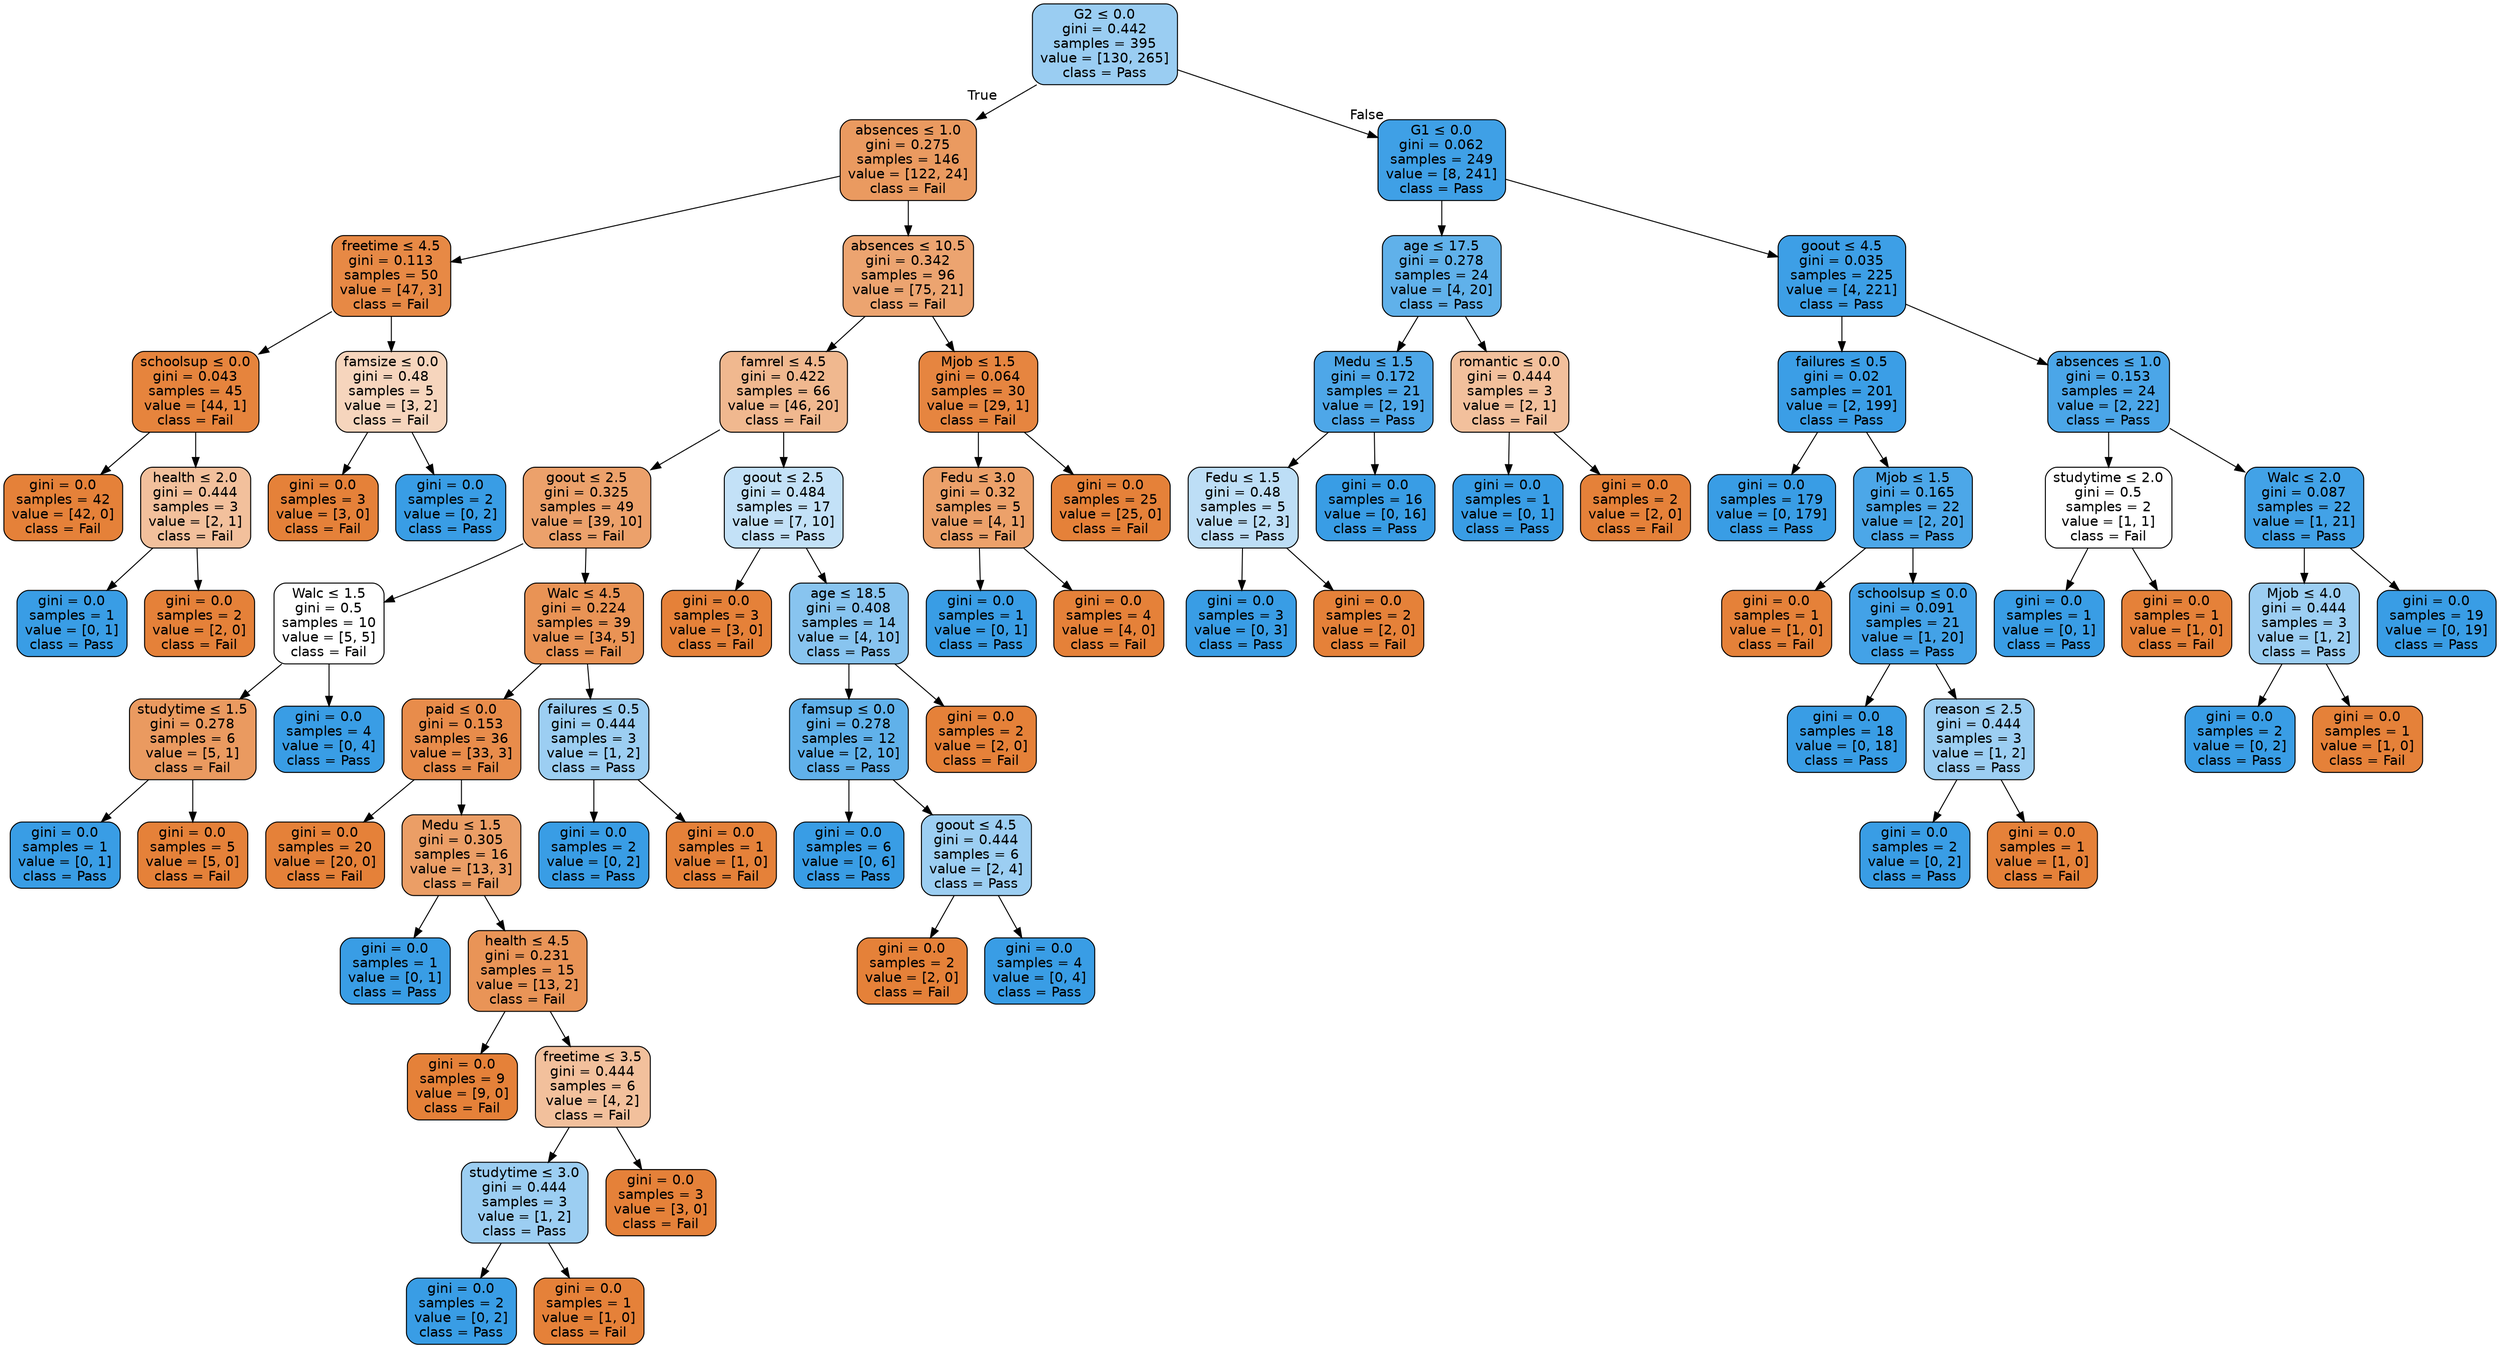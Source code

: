 digraph Tree {
node [shape=box, style="filled, rounded", color="black", fontname=helvetica] ;
edge [fontname=helvetica] ;
0 [label=<G2 &le; 0.0<br/>gini = 0.442<br/>samples = 395<br/>value = [130, 265]<br/>class = Pass>, fillcolor="#399de582"] ;
1 [label=<absences &le; 1.0<br/>gini = 0.275<br/>samples = 146<br/>value = [122, 24]<br/>class = Fail>, fillcolor="#e58139cd"] ;
0 -> 1 [labeldistance=2.5, labelangle=45, headlabel="True"] ;
2 [label=<freetime &le; 4.5<br/>gini = 0.113<br/>samples = 50<br/>value = [47, 3]<br/>class = Fail>, fillcolor="#e58139ef"] ;
1 -> 2 ;
3 [label=<schoolsup &le; 0.0<br/>gini = 0.043<br/>samples = 45<br/>value = [44, 1]<br/>class = Fail>, fillcolor="#e58139f9"] ;
2 -> 3 ;
4 [label=<gini = 0.0<br/>samples = 42<br/>value = [42, 0]<br/>class = Fail>, fillcolor="#e58139ff"] ;
3 -> 4 ;
5 [label=<health &le; 2.0<br/>gini = 0.444<br/>samples = 3<br/>value = [2, 1]<br/>class = Fail>, fillcolor="#e581397f"] ;
3 -> 5 ;
6 [label=<gini = 0.0<br/>samples = 1<br/>value = [0, 1]<br/>class = Pass>, fillcolor="#399de5ff"] ;
5 -> 6 ;
7 [label=<gini = 0.0<br/>samples = 2<br/>value = [2, 0]<br/>class = Fail>, fillcolor="#e58139ff"] ;
5 -> 7 ;
8 [label=<famsize &le; 0.0<br/>gini = 0.48<br/>samples = 5<br/>value = [3, 2]<br/>class = Fail>, fillcolor="#e5813955"] ;
2 -> 8 ;
9 [label=<gini = 0.0<br/>samples = 3<br/>value = [3, 0]<br/>class = Fail>, fillcolor="#e58139ff"] ;
8 -> 9 ;
10 [label=<gini = 0.0<br/>samples = 2<br/>value = [0, 2]<br/>class = Pass>, fillcolor="#399de5ff"] ;
8 -> 10 ;
11 [label=<absences &le; 10.5<br/>gini = 0.342<br/>samples = 96<br/>value = [75, 21]<br/>class = Fail>, fillcolor="#e58139b8"] ;
1 -> 11 ;
12 [label=<famrel &le; 4.5<br/>gini = 0.422<br/>samples = 66<br/>value = [46, 20]<br/>class = Fail>, fillcolor="#e5813990"] ;
11 -> 12 ;
13 [label=<goout &le; 2.5<br/>gini = 0.325<br/>samples = 49<br/>value = [39, 10]<br/>class = Fail>, fillcolor="#e58139be"] ;
12 -> 13 ;
14 [label=<Walc &le; 1.5<br/>gini = 0.5<br/>samples = 10<br/>value = [5, 5]<br/>class = Fail>, fillcolor="#e5813900"] ;
13 -> 14 ;
15 [label=<studytime &le; 1.5<br/>gini = 0.278<br/>samples = 6<br/>value = [5, 1]<br/>class = Fail>, fillcolor="#e58139cc"] ;
14 -> 15 ;
16 [label=<gini = 0.0<br/>samples = 1<br/>value = [0, 1]<br/>class = Pass>, fillcolor="#399de5ff"] ;
15 -> 16 ;
17 [label=<gini = 0.0<br/>samples = 5<br/>value = [5, 0]<br/>class = Fail>, fillcolor="#e58139ff"] ;
15 -> 17 ;
18 [label=<gini = 0.0<br/>samples = 4<br/>value = [0, 4]<br/>class = Pass>, fillcolor="#399de5ff"] ;
14 -> 18 ;
19 [label=<Walc &le; 4.5<br/>gini = 0.224<br/>samples = 39<br/>value = [34, 5]<br/>class = Fail>, fillcolor="#e58139da"] ;
13 -> 19 ;
20 [label=<paid &le; 0.0<br/>gini = 0.153<br/>samples = 36<br/>value = [33, 3]<br/>class = Fail>, fillcolor="#e58139e8"] ;
19 -> 20 ;
21 [label=<gini = 0.0<br/>samples = 20<br/>value = [20, 0]<br/>class = Fail>, fillcolor="#e58139ff"] ;
20 -> 21 ;
22 [label=<Medu &le; 1.5<br/>gini = 0.305<br/>samples = 16<br/>value = [13, 3]<br/>class = Fail>, fillcolor="#e58139c4"] ;
20 -> 22 ;
23 [label=<gini = 0.0<br/>samples = 1<br/>value = [0, 1]<br/>class = Pass>, fillcolor="#399de5ff"] ;
22 -> 23 ;
24 [label=<health &le; 4.5<br/>gini = 0.231<br/>samples = 15<br/>value = [13, 2]<br/>class = Fail>, fillcolor="#e58139d8"] ;
22 -> 24 ;
25 [label=<gini = 0.0<br/>samples = 9<br/>value = [9, 0]<br/>class = Fail>, fillcolor="#e58139ff"] ;
24 -> 25 ;
26 [label=<freetime &le; 3.5<br/>gini = 0.444<br/>samples = 6<br/>value = [4, 2]<br/>class = Fail>, fillcolor="#e581397f"] ;
24 -> 26 ;
27 [label=<studytime &le; 3.0<br/>gini = 0.444<br/>samples = 3<br/>value = [1, 2]<br/>class = Pass>, fillcolor="#399de57f"] ;
26 -> 27 ;
28 [label=<gini = 0.0<br/>samples = 2<br/>value = [0, 2]<br/>class = Pass>, fillcolor="#399de5ff"] ;
27 -> 28 ;
29 [label=<gini = 0.0<br/>samples = 1<br/>value = [1, 0]<br/>class = Fail>, fillcolor="#e58139ff"] ;
27 -> 29 ;
30 [label=<gini = 0.0<br/>samples = 3<br/>value = [3, 0]<br/>class = Fail>, fillcolor="#e58139ff"] ;
26 -> 30 ;
31 [label=<failures &le; 0.5<br/>gini = 0.444<br/>samples = 3<br/>value = [1, 2]<br/>class = Pass>, fillcolor="#399de57f"] ;
19 -> 31 ;
32 [label=<gini = 0.0<br/>samples = 2<br/>value = [0, 2]<br/>class = Pass>, fillcolor="#399de5ff"] ;
31 -> 32 ;
33 [label=<gini = 0.0<br/>samples = 1<br/>value = [1, 0]<br/>class = Fail>, fillcolor="#e58139ff"] ;
31 -> 33 ;
34 [label=<goout &le; 2.5<br/>gini = 0.484<br/>samples = 17<br/>value = [7, 10]<br/>class = Pass>, fillcolor="#399de54d"] ;
12 -> 34 ;
35 [label=<gini = 0.0<br/>samples = 3<br/>value = [3, 0]<br/>class = Fail>, fillcolor="#e58139ff"] ;
34 -> 35 ;
36 [label=<age &le; 18.5<br/>gini = 0.408<br/>samples = 14<br/>value = [4, 10]<br/>class = Pass>, fillcolor="#399de599"] ;
34 -> 36 ;
37 [label=<famsup &le; 0.0<br/>gini = 0.278<br/>samples = 12<br/>value = [2, 10]<br/>class = Pass>, fillcolor="#399de5cc"] ;
36 -> 37 ;
38 [label=<gini = 0.0<br/>samples = 6<br/>value = [0, 6]<br/>class = Pass>, fillcolor="#399de5ff"] ;
37 -> 38 ;
39 [label=<goout &le; 4.5<br/>gini = 0.444<br/>samples = 6<br/>value = [2, 4]<br/>class = Pass>, fillcolor="#399de57f"] ;
37 -> 39 ;
40 [label=<gini = 0.0<br/>samples = 2<br/>value = [2, 0]<br/>class = Fail>, fillcolor="#e58139ff"] ;
39 -> 40 ;
41 [label=<gini = 0.0<br/>samples = 4<br/>value = [0, 4]<br/>class = Pass>, fillcolor="#399de5ff"] ;
39 -> 41 ;
42 [label=<gini = 0.0<br/>samples = 2<br/>value = [2, 0]<br/>class = Fail>, fillcolor="#e58139ff"] ;
36 -> 42 ;
43 [label=<Mjob &le; 1.5<br/>gini = 0.064<br/>samples = 30<br/>value = [29, 1]<br/>class = Fail>, fillcolor="#e58139f6"] ;
11 -> 43 ;
44 [label=<Fedu &le; 3.0<br/>gini = 0.32<br/>samples = 5<br/>value = [4, 1]<br/>class = Fail>, fillcolor="#e58139bf"] ;
43 -> 44 ;
45 [label=<gini = 0.0<br/>samples = 1<br/>value = [0, 1]<br/>class = Pass>, fillcolor="#399de5ff"] ;
44 -> 45 ;
46 [label=<gini = 0.0<br/>samples = 4<br/>value = [4, 0]<br/>class = Fail>, fillcolor="#e58139ff"] ;
44 -> 46 ;
47 [label=<gini = 0.0<br/>samples = 25<br/>value = [25, 0]<br/>class = Fail>, fillcolor="#e58139ff"] ;
43 -> 47 ;
48 [label=<G1 &le; 0.0<br/>gini = 0.062<br/>samples = 249<br/>value = [8, 241]<br/>class = Pass>, fillcolor="#399de5f7"] ;
0 -> 48 [labeldistance=2.5, labelangle=-45, headlabel="False"] ;
49 [label=<age &le; 17.5<br/>gini = 0.278<br/>samples = 24<br/>value = [4, 20]<br/>class = Pass>, fillcolor="#399de5cc"] ;
48 -> 49 ;
50 [label=<Medu &le; 1.5<br/>gini = 0.172<br/>samples = 21<br/>value = [2, 19]<br/>class = Pass>, fillcolor="#399de5e4"] ;
49 -> 50 ;
51 [label=<Fedu &le; 1.5<br/>gini = 0.48<br/>samples = 5<br/>value = [2, 3]<br/>class = Pass>, fillcolor="#399de555"] ;
50 -> 51 ;
52 [label=<gini = 0.0<br/>samples = 3<br/>value = [0, 3]<br/>class = Pass>, fillcolor="#399de5ff"] ;
51 -> 52 ;
53 [label=<gini = 0.0<br/>samples = 2<br/>value = [2, 0]<br/>class = Fail>, fillcolor="#e58139ff"] ;
51 -> 53 ;
54 [label=<gini = 0.0<br/>samples = 16<br/>value = [0, 16]<br/>class = Pass>, fillcolor="#399de5ff"] ;
50 -> 54 ;
55 [label=<romantic &le; 0.0<br/>gini = 0.444<br/>samples = 3<br/>value = [2, 1]<br/>class = Fail>, fillcolor="#e581397f"] ;
49 -> 55 ;
56 [label=<gini = 0.0<br/>samples = 1<br/>value = [0, 1]<br/>class = Pass>, fillcolor="#399de5ff"] ;
55 -> 56 ;
57 [label=<gini = 0.0<br/>samples = 2<br/>value = [2, 0]<br/>class = Fail>, fillcolor="#e58139ff"] ;
55 -> 57 ;
58 [label=<goout &le; 4.5<br/>gini = 0.035<br/>samples = 225<br/>value = [4, 221]<br/>class = Pass>, fillcolor="#399de5fa"] ;
48 -> 58 ;
59 [label=<failures &le; 0.5<br/>gini = 0.02<br/>samples = 201<br/>value = [2, 199]<br/>class = Pass>, fillcolor="#399de5fc"] ;
58 -> 59 ;
60 [label=<gini = 0.0<br/>samples = 179<br/>value = [0, 179]<br/>class = Pass>, fillcolor="#399de5ff"] ;
59 -> 60 ;
61 [label=<Mjob &le; 1.5<br/>gini = 0.165<br/>samples = 22<br/>value = [2, 20]<br/>class = Pass>, fillcolor="#399de5e6"] ;
59 -> 61 ;
62 [label=<gini = 0.0<br/>samples = 1<br/>value = [1, 0]<br/>class = Fail>, fillcolor="#e58139ff"] ;
61 -> 62 ;
63 [label=<schoolsup &le; 0.0<br/>gini = 0.091<br/>samples = 21<br/>value = [1, 20]<br/>class = Pass>, fillcolor="#399de5f2"] ;
61 -> 63 ;
64 [label=<gini = 0.0<br/>samples = 18<br/>value = [0, 18]<br/>class = Pass>, fillcolor="#399de5ff"] ;
63 -> 64 ;
65 [label=<reason &le; 2.5<br/>gini = 0.444<br/>samples = 3<br/>value = [1, 2]<br/>class = Pass>, fillcolor="#399de57f"] ;
63 -> 65 ;
66 [label=<gini = 0.0<br/>samples = 2<br/>value = [0, 2]<br/>class = Pass>, fillcolor="#399de5ff"] ;
65 -> 66 ;
67 [label=<gini = 0.0<br/>samples = 1<br/>value = [1, 0]<br/>class = Fail>, fillcolor="#e58139ff"] ;
65 -> 67 ;
68 [label=<absences &le; 1.0<br/>gini = 0.153<br/>samples = 24<br/>value = [2, 22]<br/>class = Pass>, fillcolor="#399de5e8"] ;
58 -> 68 ;
69 [label=<studytime &le; 2.0<br/>gini = 0.5<br/>samples = 2<br/>value = [1, 1]<br/>class = Fail>, fillcolor="#e5813900"] ;
68 -> 69 ;
70 [label=<gini = 0.0<br/>samples = 1<br/>value = [0, 1]<br/>class = Pass>, fillcolor="#399de5ff"] ;
69 -> 70 ;
71 [label=<gini = 0.0<br/>samples = 1<br/>value = [1, 0]<br/>class = Fail>, fillcolor="#e58139ff"] ;
69 -> 71 ;
72 [label=<Walc &le; 2.0<br/>gini = 0.087<br/>samples = 22<br/>value = [1, 21]<br/>class = Pass>, fillcolor="#399de5f3"] ;
68 -> 72 ;
73 [label=<Mjob &le; 4.0<br/>gini = 0.444<br/>samples = 3<br/>value = [1, 2]<br/>class = Pass>, fillcolor="#399de57f"] ;
72 -> 73 ;
74 [label=<gini = 0.0<br/>samples = 2<br/>value = [0, 2]<br/>class = Pass>, fillcolor="#399de5ff"] ;
73 -> 74 ;
75 [label=<gini = 0.0<br/>samples = 1<br/>value = [1, 0]<br/>class = Fail>, fillcolor="#e58139ff"] ;
73 -> 75 ;
76 [label=<gini = 0.0<br/>samples = 19<br/>value = [0, 19]<br/>class = Pass>, fillcolor="#399de5ff"] ;
72 -> 76 ;
}
